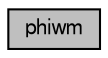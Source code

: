 digraph G
{
  bgcolor="transparent";
  edge [fontname="FreeSans",fontsize="10",labelfontname="FreeSans",labelfontsize="10"];
  node [fontname="FreeSans",fontsize="10",shape=record];
  rankdir=LR;
  Node1 [label="phiwm",height=0.2,width=0.4,color="black", fillcolor="grey75", style="filled" fontcolor="black"];
}
